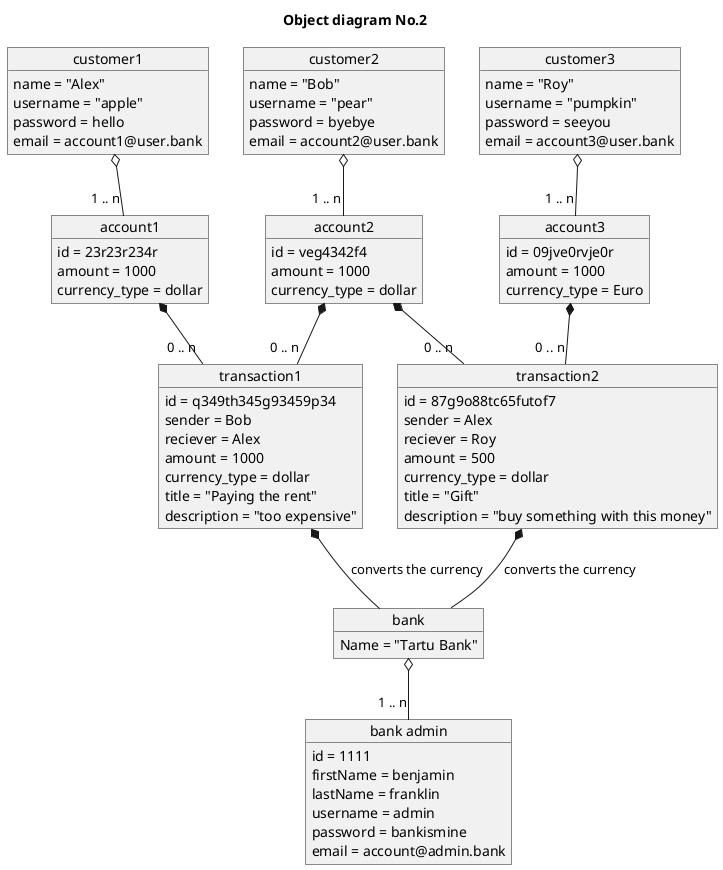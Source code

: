@startuml
title Object diagram No.2

object bank{
    Name = "Tartu Bank"
}

object "bank admin" as a{
    id = 1111
    firstName = benjamin
    lastName = franklin
    username = admin
    password = bankismine
    email = account@admin.bank
}

object customer1{
    name = "Alex"
    username = "apple"
    password = hello
    email = account1@user.bank
}

object customer2{
    name = "Bob"
    username = "pear"
    password = byebye
    email = account2@user.bank
}

object customer3{
    name = "Roy"
    username = "pumpkin"
    password = seeyou
    email = account3@user.bank
}

object account1{
    id = 23r23r234r
    amount = 1000
    currency_type = dollar
}

object account2{
    id = veg4342f4
    amount = 1000
    currency_type = dollar
}

object account3{
    id = 09jve0rvje0r
    amount = 1000
    currency_type = Euro
}

Object transaction1{
    id = q349th345g93459p34
    sender = Bob
    reciever = Alex
    amount = 1000
    currency_type = dollar
    title = "Paying the rent"
    description = "too expensive"
}

Object transaction2{
    id = 87g9o88tc65futof7
    sender = Alex
    reciever = Roy
    amount = 500
    currency_type = dollar
    title = "Gift"
    description = "buy something with this money"
}

bank o-- "1 .. n" a
customer1 o-- "1 .. n" account1
customer2 o-- "1 .. n" account2
customer3 o-- "1 .. n" account3
account1 *-- "0 .. n" transaction1
account2 *-- "0 .. n" transaction1
account2 *-- "0 .. n" transaction2
account3 *-- "0 .. n" transaction2
transaction1 *-- bank : converts the currency
transaction2 *-- bank : converts the currency
@enduml
